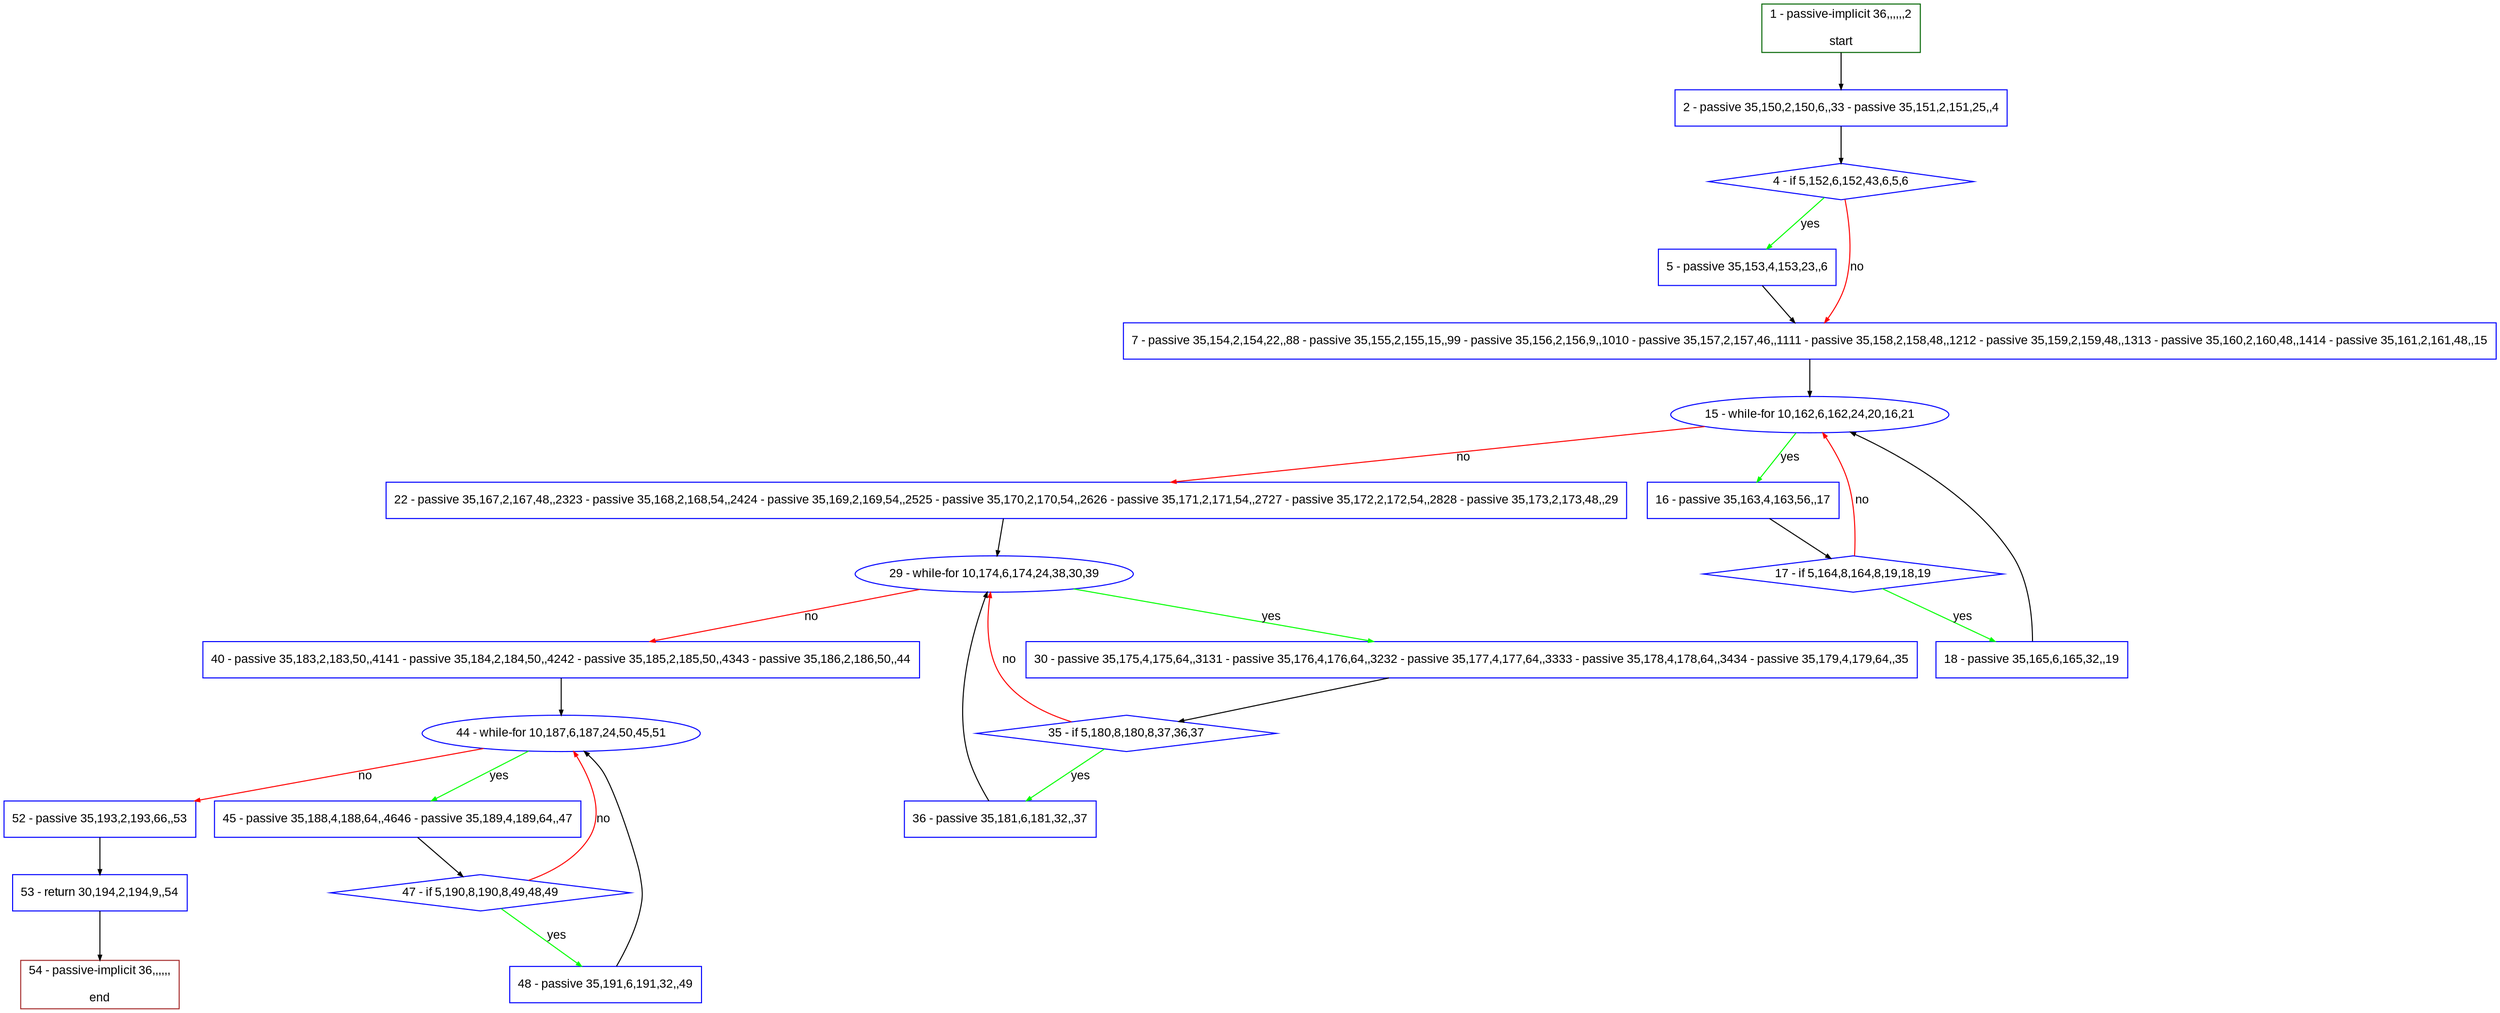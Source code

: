 digraph "" {
  graph [pack="true", label="", fontsize="12", packmode="clust", fontname="Arial", fillcolor="#FFFFCC", bgcolor="white", style="rounded,filled", compound="true"];
  node [node_initialized="no", label="", color="grey", fontsize="12", fillcolor="white", fontname="Arial", style="filled", shape="rectangle", compound="true", fixedsize="false"];
  edge [fontcolor="black", arrowhead="normal", arrowtail="none", arrowsize="0.5", ltail="", label="", color="black", fontsize="12", lhead="", fontname="Arial", dir="forward", compound="true"];
  __N1 [label="2 - passive 35,150,2,150,6,,33 - passive 35,151,2,151,25,,4", color="#0000ff", fillcolor="#ffffff", style="filled", shape="box"];
  __N2 [label="1 - passive-implicit 36,,,,,,2\n\nstart", color="#006400", fillcolor="#ffffff", style="filled", shape="box"];
  __N3 [label="4 - if 5,152,6,152,43,6,5,6", color="#0000ff", fillcolor="#ffffff", style="filled", shape="diamond"];
  __N4 [label="5 - passive 35,153,4,153,23,,6", color="#0000ff", fillcolor="#ffffff", style="filled", shape="box"];
  __N5 [label="7 - passive 35,154,2,154,22,,88 - passive 35,155,2,155,15,,99 - passive 35,156,2,156,9,,1010 - passive 35,157,2,157,46,,1111 - passive 35,158,2,158,48,,1212 - passive 35,159,2,159,48,,1313 - passive 35,160,2,160,48,,1414 - passive 35,161,2,161,48,,15", color="#0000ff", fillcolor="#ffffff", style="filled", shape="box"];
  __N6 [label="15 - while-for 10,162,6,162,24,20,16,21", color="#0000ff", fillcolor="#ffffff", style="filled", shape="oval"];
  __N7 [label="16 - passive 35,163,4,163,56,,17", color="#0000ff", fillcolor="#ffffff", style="filled", shape="box"];
  __N8 [label="22 - passive 35,167,2,167,48,,2323 - passive 35,168,2,168,54,,2424 - passive 35,169,2,169,54,,2525 - passive 35,170,2,170,54,,2626 - passive 35,171,2,171,54,,2727 - passive 35,172,2,172,54,,2828 - passive 35,173,2,173,48,,29", color="#0000ff", fillcolor="#ffffff", style="filled", shape="box"];
  __N9 [label="17 - if 5,164,8,164,8,19,18,19", color="#0000ff", fillcolor="#ffffff", style="filled", shape="diamond"];
  __N10 [label="18 - passive 35,165,6,165,32,,19", color="#0000ff", fillcolor="#ffffff", style="filled", shape="box"];
  __N11 [label="29 - while-for 10,174,6,174,24,38,30,39", color="#0000ff", fillcolor="#ffffff", style="filled", shape="oval"];
  __N12 [label="30 - passive 35,175,4,175,64,,3131 - passive 35,176,4,176,64,,3232 - passive 35,177,4,177,64,,3333 - passive 35,178,4,178,64,,3434 - passive 35,179,4,179,64,,35", color="#0000ff", fillcolor="#ffffff", style="filled", shape="box"];
  __N13 [label="40 - passive 35,183,2,183,50,,4141 - passive 35,184,2,184,50,,4242 - passive 35,185,2,185,50,,4343 - passive 35,186,2,186,50,,44", color="#0000ff", fillcolor="#ffffff", style="filled", shape="box"];
  __N14 [label="35 - if 5,180,8,180,8,37,36,37", color="#0000ff", fillcolor="#ffffff", style="filled", shape="diamond"];
  __N15 [label="36 - passive 35,181,6,181,32,,37", color="#0000ff", fillcolor="#ffffff", style="filled", shape="box"];
  __N16 [label="44 - while-for 10,187,6,187,24,50,45,51", color="#0000ff", fillcolor="#ffffff", style="filled", shape="oval"];
  __N17 [label="45 - passive 35,188,4,188,64,,4646 - passive 35,189,4,189,64,,47", color="#0000ff", fillcolor="#ffffff", style="filled", shape="box"];
  __N18 [label="52 - passive 35,193,2,193,66,,53", color="#0000ff", fillcolor="#ffffff", style="filled", shape="box"];
  __N19 [label="47 - if 5,190,8,190,8,49,48,49", color="#0000ff", fillcolor="#ffffff", style="filled", shape="diamond"];
  __N20 [label="48 - passive 35,191,6,191,32,,49", color="#0000ff", fillcolor="#ffffff", style="filled", shape="box"];
  __N21 [label="53 - return 30,194,2,194,9,,54", color="#0000ff", fillcolor="#ffffff", style="filled", shape="box"];
  __N22 [label="54 - passive-implicit 36,,,,,,\n\nend", color="#a52a2a", fillcolor="#ffffff", style="filled", shape="box"];
  __N2 -> __N1 [arrowhead="normal", arrowtail="none", color="#000000", label="", dir="forward"];
  __N1 -> __N3 [arrowhead="normal", arrowtail="none", color="#000000", label="", dir="forward"];
  __N3 -> __N4 [arrowhead="normal", arrowtail="none", color="#00ff00", label="yes", dir="forward"];
  __N3 -> __N5 [arrowhead="normal", arrowtail="none", color="#ff0000", label="no", dir="forward"];
  __N4 -> __N5 [arrowhead="normal", arrowtail="none", color="#000000", label="", dir="forward"];
  __N5 -> __N6 [arrowhead="normal", arrowtail="none", color="#000000", label="", dir="forward"];
  __N6 -> __N7 [arrowhead="normal", arrowtail="none", color="#00ff00", label="yes", dir="forward"];
  __N6 -> __N8 [arrowhead="normal", arrowtail="none", color="#ff0000", label="no", dir="forward"];
  __N7 -> __N9 [arrowhead="normal", arrowtail="none", color="#000000", label="", dir="forward"];
  __N9 -> __N6 [arrowhead="normal", arrowtail="none", color="#ff0000", label="no", dir="forward"];
  __N9 -> __N10 [arrowhead="normal", arrowtail="none", color="#00ff00", label="yes", dir="forward"];
  __N10 -> __N6 [arrowhead="normal", arrowtail="none", color="#000000", label="", dir="forward"];
  __N8 -> __N11 [arrowhead="normal", arrowtail="none", color="#000000", label="", dir="forward"];
  __N11 -> __N12 [arrowhead="normal", arrowtail="none", color="#00ff00", label="yes", dir="forward"];
  __N11 -> __N13 [arrowhead="normal", arrowtail="none", color="#ff0000", label="no", dir="forward"];
  __N12 -> __N14 [arrowhead="normal", arrowtail="none", color="#000000", label="", dir="forward"];
  __N14 -> __N11 [arrowhead="normal", arrowtail="none", color="#ff0000", label="no", dir="forward"];
  __N14 -> __N15 [arrowhead="normal", arrowtail="none", color="#00ff00", label="yes", dir="forward"];
  __N15 -> __N11 [arrowhead="normal", arrowtail="none", color="#000000", label="", dir="forward"];
  __N13 -> __N16 [arrowhead="normal", arrowtail="none", color="#000000", label="", dir="forward"];
  __N16 -> __N17 [arrowhead="normal", arrowtail="none", color="#00ff00", label="yes", dir="forward"];
  __N16 -> __N18 [arrowhead="normal", arrowtail="none", color="#ff0000", label="no", dir="forward"];
  __N17 -> __N19 [arrowhead="normal", arrowtail="none", color="#000000", label="", dir="forward"];
  __N19 -> __N16 [arrowhead="normal", arrowtail="none", color="#ff0000", label="no", dir="forward"];
  __N19 -> __N20 [arrowhead="normal", arrowtail="none", color="#00ff00", label="yes", dir="forward"];
  __N20 -> __N16 [arrowhead="normal", arrowtail="none", color="#000000", label="", dir="forward"];
  __N18 -> __N21 [arrowhead="normal", arrowtail="none", color="#000000", label="", dir="forward"];
  __N21 -> __N22 [arrowhead="normal", arrowtail="none", color="#000000", label="", dir="forward"];
}
